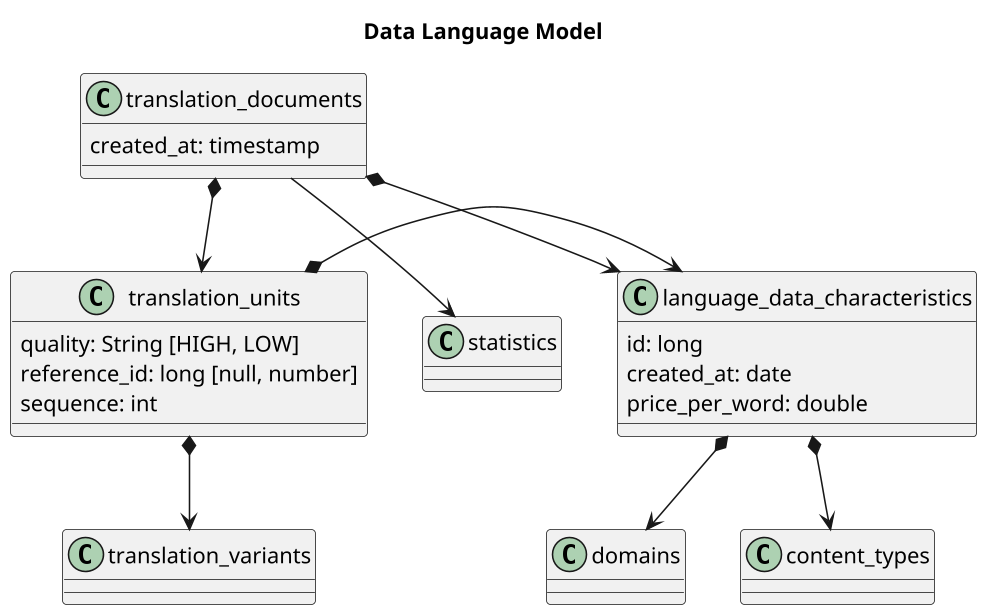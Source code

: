 @startuml
skinparam monochrome false
'skinparam ranksep 20
skinparam dpi 150
'skinparam arrowThickness 0.7
skinparam packageTitleAlignment left
skinparam usecaseBorderThickness 0.4
'skinparam defaultFontSize 12
skinparam rectangleBorderThickness 1

title Data Language Model

together {
    class translation_documents {
      created_at: timestamp
    }
    class translation_units {
      quality: String [HIGH, LOW]
      reference_id: long [null, number]
      sequence: int
    }
    class translation_variants
}

together {
    class language_data_characteristics {
        id: long
        created_at: date
        price_per_word: double
    }
    class domains
    class content_types
    class statistics
}

translation_documents *--> translation_units
translation_documents --> statistics
translation_documents *--> language_data_characteristics
translation_units *-> language_data_characteristics
translation_units *--> translation_variants

language_data_characteristics *--> domains
language_data_characteristics *--> content_types

@enduml
